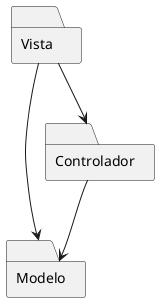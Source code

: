 @startuml

package Modelo <<Folder>> {
}

package Vista <<Folder>> {
}

package Controlador <<Folder>> {
}

Vista --> Modelo

Vista --> Controlador

Controlador --> Modelo

@enduml